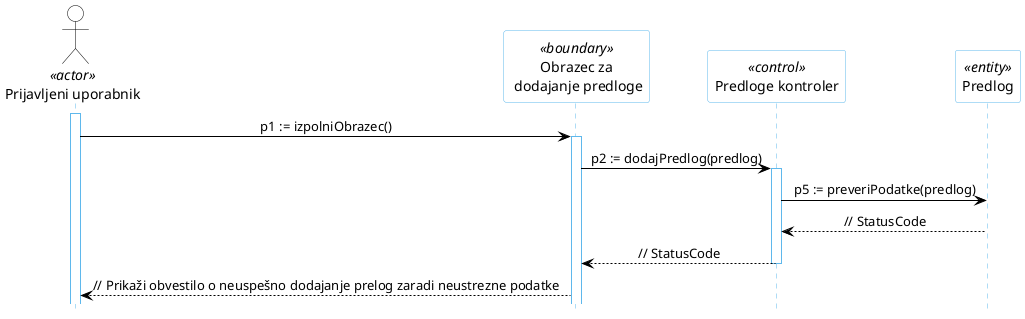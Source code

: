 @startuml
hide footbox

skinparam backgroundcolor transparent
skinparam defaultTextAlignment center
skinparam actorBorderColor black
skinparam actorBackgroundColor white
skinparam arrowColor black
skinparam sequenceLifeLineBorderColor #5FB8EC
skinparam sequenceParticipantBorderColor #5FB8EC
skinparam sequenceParticipantBackgroundColor white

actor "Prijavljeni uporabnik" AS U1 <<actor>>

participant "Obrazec za\n dodajanje predloge" as R5 <<boundary>>
participant "Predloge kontroler" as R2 <<control>>
participant "Predlog" as R4 <<entity>>

activate U1
U1 -> R5: p1 := izpolniObrazec()
activate R5
R5 -> R2: p2 := dodajPredlog(predlog)
activate R2
R2 -> R4: p5 := preveriPodatke(predlog)
R4 --> R2: // StatusCode
R2 --> R5: // StatusCode
deactivate R2
R5 --> U1: // Prikaži obvestilo o neuspešno dodajanje prelog zaradi neustrezne podatke
@enduml